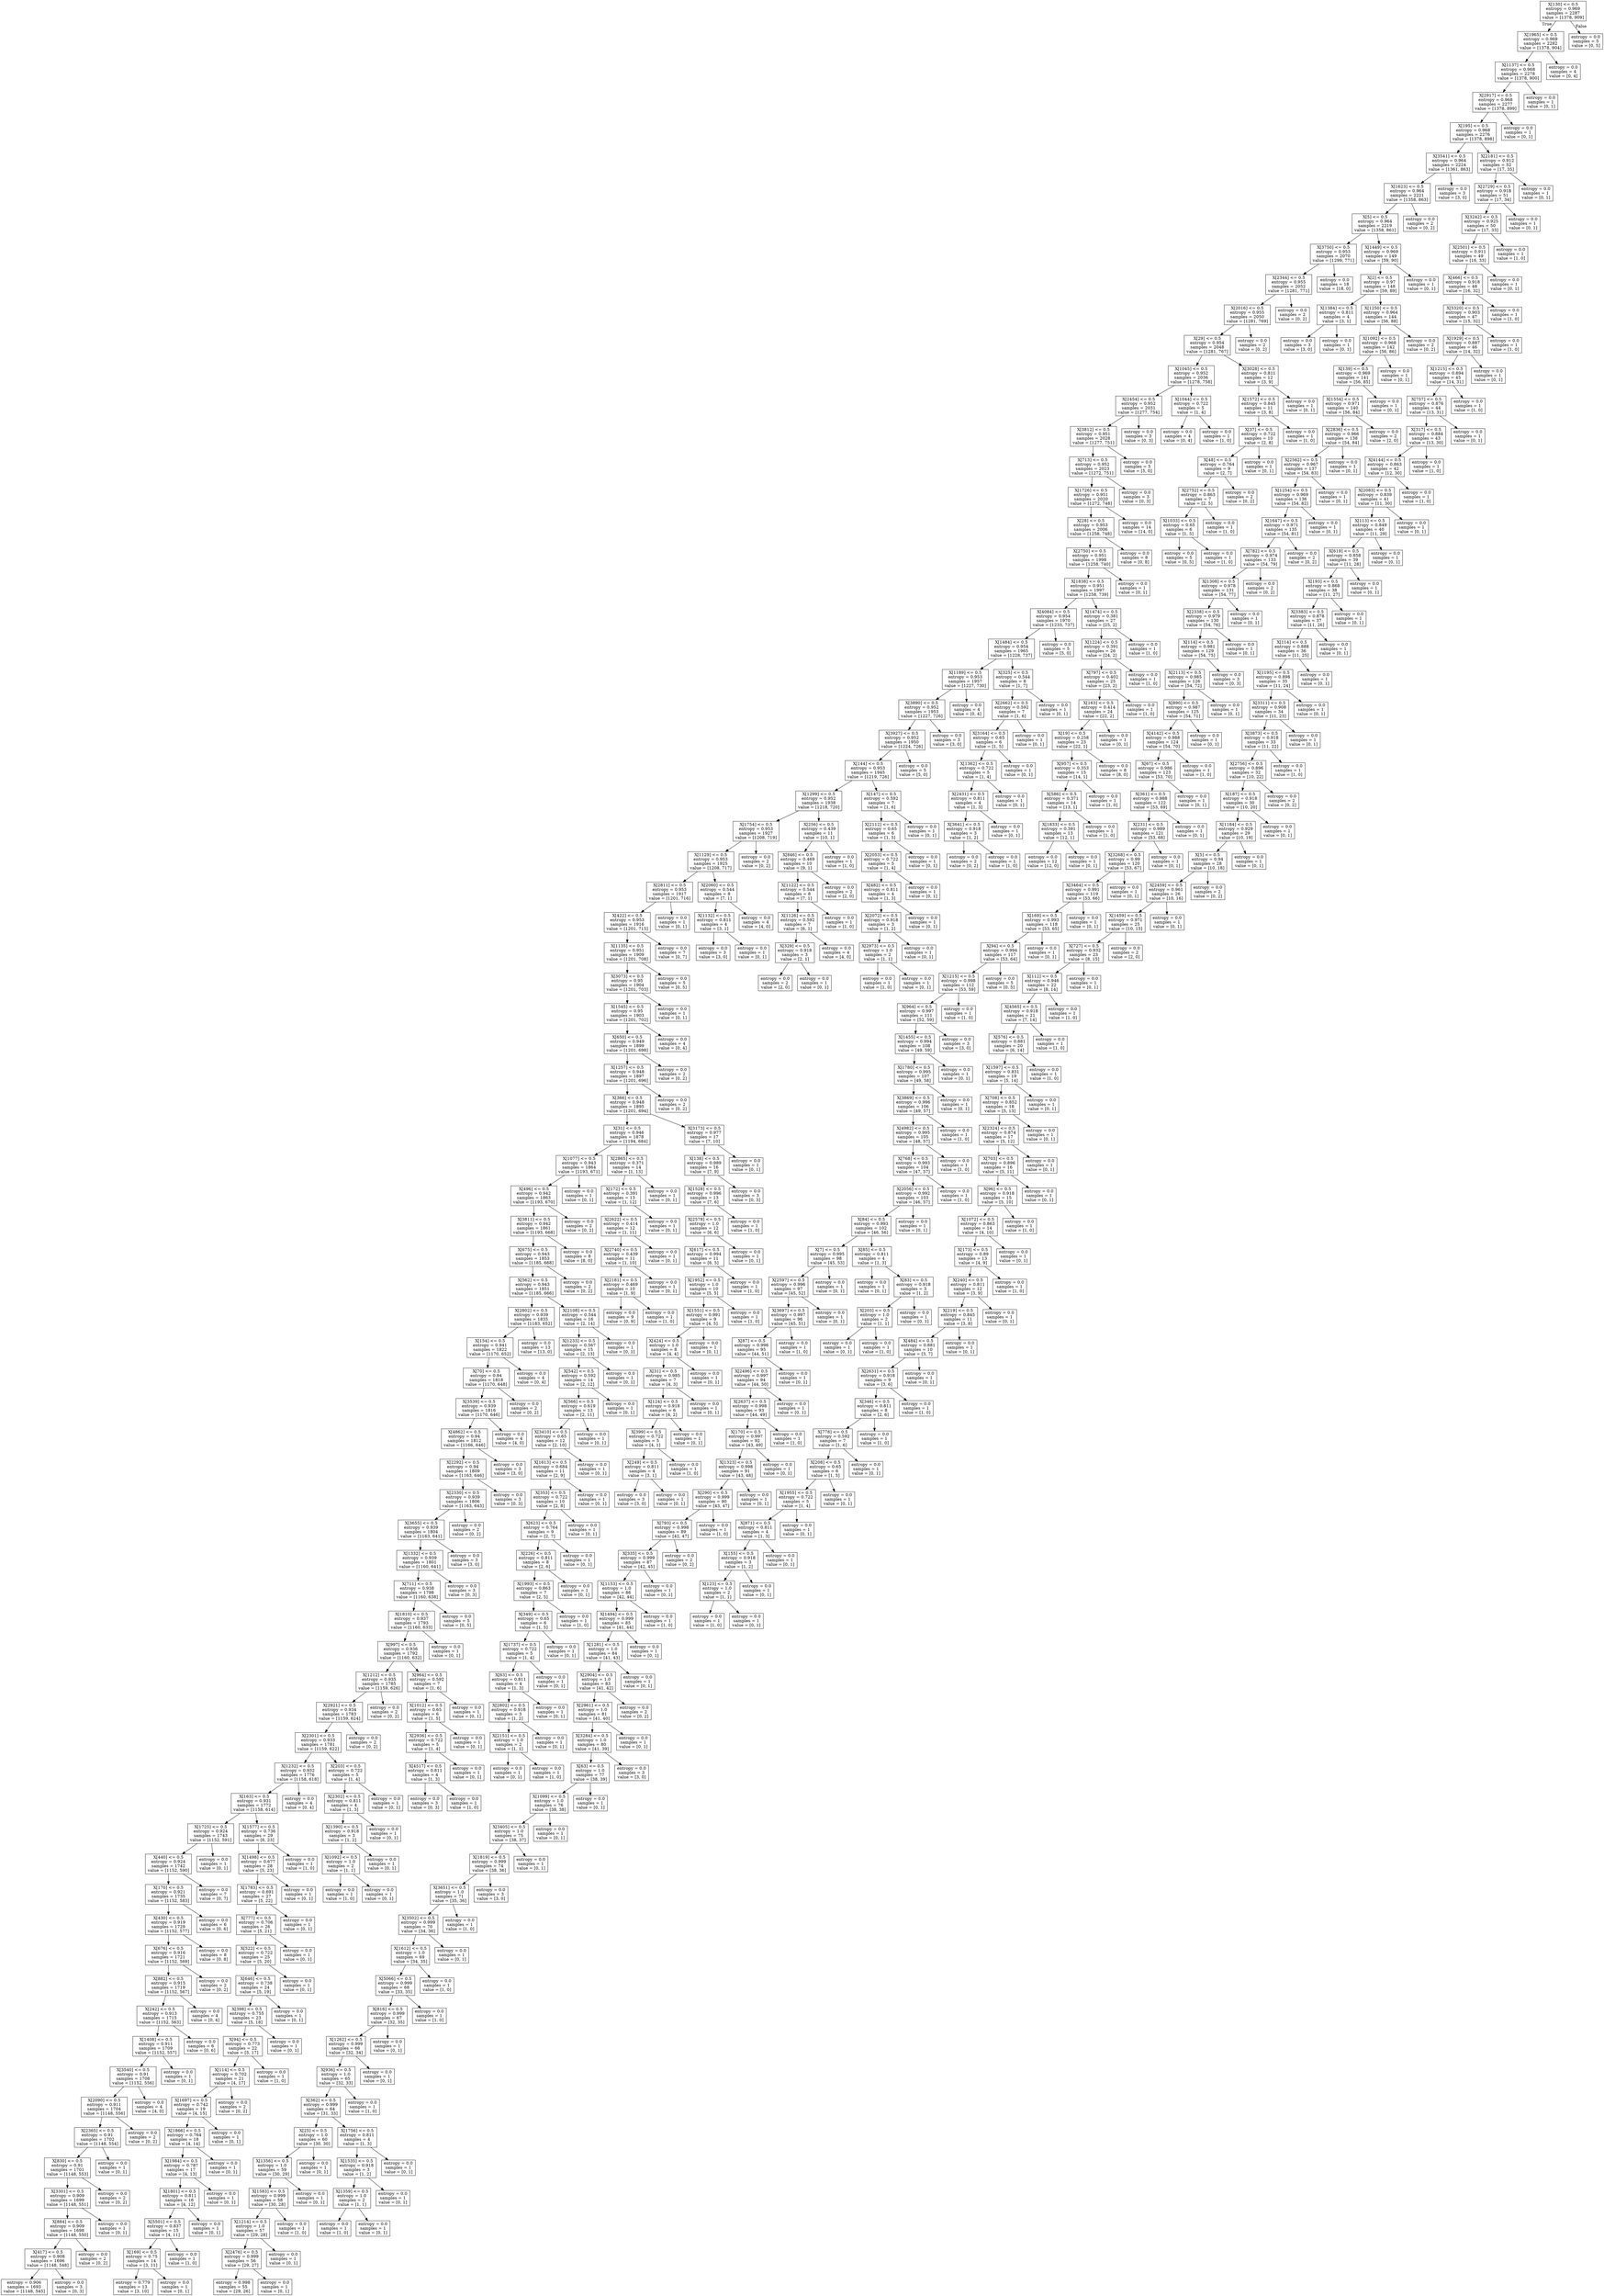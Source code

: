 digraph Tree {
node [shape=box] ;
0 [label="X[130] <= 0.5\nentropy = 0.969\nsamples = 2287\nvalue = [1378, 909]"] ;
1 [label="X[1965] <= 0.5\nentropy = 0.969\nsamples = 2282\nvalue = [1378, 904]"] ;
0 -> 1 [labeldistance=2.5, labelangle=45, headlabel="True"] ;
2 [label="X[1137] <= 0.5\nentropy = 0.968\nsamples = 2278\nvalue = [1378, 900]"] ;
1 -> 2 ;
3 [label="X[2917] <= 0.5\nentropy = 0.968\nsamples = 2277\nvalue = [1378, 899]"] ;
2 -> 3 ;
4 [label="X[195] <= 0.5\nentropy = 0.968\nsamples = 2276\nvalue = [1378, 898]"] ;
3 -> 4 ;
5 [label="X[3541] <= 0.5\nentropy = 0.964\nsamples = 2224\nvalue = [1361, 863]"] ;
4 -> 5 ;
6 [label="X[1623] <= 0.5\nentropy = 0.964\nsamples = 2221\nvalue = [1358, 863]"] ;
5 -> 6 ;
7 [label="X[5] <= 0.5\nentropy = 0.964\nsamples = 2219\nvalue = [1358, 861]"] ;
6 -> 7 ;
8 [label="X[3750] <= 0.5\nentropy = 0.953\nsamples = 2070\nvalue = [1299, 771]"] ;
7 -> 8 ;
9 [label="X[2344] <= 0.5\nentropy = 0.955\nsamples = 2052\nvalue = [1281, 771]"] ;
8 -> 9 ;
10 [label="X[2016] <= 0.5\nentropy = 0.955\nsamples = 2050\nvalue = [1281, 769]"] ;
9 -> 10 ;
11 [label="X[29] <= 0.5\nentropy = 0.954\nsamples = 2048\nvalue = [1281, 767]"] ;
10 -> 11 ;
12 [label="X[1045] <= 0.5\nentropy = 0.952\nsamples = 2036\nvalue = [1278, 758]"] ;
11 -> 12 ;
13 [label="X[2454] <= 0.5\nentropy = 0.952\nsamples = 2031\nvalue = [1277, 754]"] ;
12 -> 13 ;
14 [label="X[3812] <= 0.5\nentropy = 0.951\nsamples = 2028\nvalue = [1277, 751]"] ;
13 -> 14 ;
15 [label="X[713] <= 0.5\nentropy = 0.952\nsamples = 2023\nvalue = [1272, 751]"] ;
14 -> 15 ;
16 [label="X[1726] <= 0.5\nentropy = 0.951\nsamples = 2020\nvalue = [1272, 748]"] ;
15 -> 16 ;
17 [label="X[28] <= 0.5\nentropy = 0.953\nsamples = 2006\nvalue = [1258, 748]"] ;
16 -> 17 ;
18 [label="X[2750] <= 0.5\nentropy = 0.951\nsamples = 1998\nvalue = [1258, 740]"] ;
17 -> 18 ;
19 [label="X[1838] <= 0.5\nentropy = 0.951\nsamples = 1997\nvalue = [1258, 739]"] ;
18 -> 19 ;
20 [label="X[4084] <= 0.5\nentropy = 0.954\nsamples = 1970\nvalue = [1233, 737]"] ;
19 -> 20 ;
21 [label="X[1484] <= 0.5\nentropy = 0.954\nsamples = 1965\nvalue = [1228, 737]"] ;
20 -> 21 ;
22 [label="X[1189] <= 0.5\nentropy = 0.953\nsamples = 1957\nvalue = [1227, 730]"] ;
21 -> 22 ;
23 [label="X[3890] <= 0.5\nentropy = 0.952\nsamples = 1953\nvalue = [1227, 726]"] ;
22 -> 23 ;
24 [label="X[3927] <= 0.5\nentropy = 0.952\nsamples = 1950\nvalue = [1224, 726]"] ;
23 -> 24 ;
25 [label="X[144] <= 0.5\nentropy = 0.953\nsamples = 1945\nvalue = [1219, 726]"] ;
24 -> 25 ;
26 [label="X[1299] <= 0.5\nentropy = 0.952\nsamples = 1938\nvalue = [1218, 720]"] ;
25 -> 26 ;
27 [label="X[1754] <= 0.5\nentropy = 0.953\nsamples = 1927\nvalue = [1208, 719]"] ;
26 -> 27 ;
28 [label="X[1129] <= 0.5\nentropy = 0.953\nsamples = 1925\nvalue = [1208, 717]"] ;
27 -> 28 ;
29 [label="X[2811] <= 0.5\nentropy = 0.953\nsamples = 1917\nvalue = [1201, 716]"] ;
28 -> 29 ;
30 [label="X[422] <= 0.5\nentropy = 0.953\nsamples = 1916\nvalue = [1201, 715]"] ;
29 -> 30 ;
31 [label="X[1135] <= 0.5\nentropy = 0.951\nsamples = 1909\nvalue = [1201, 708]"] ;
30 -> 31 ;
32 [label="X[3073] <= 0.5\nentropy = 0.95\nsamples = 1904\nvalue = [1201, 703]"] ;
31 -> 32 ;
33 [label="X[1545] <= 0.5\nentropy = 0.95\nsamples = 1903\nvalue = [1201, 702]"] ;
32 -> 33 ;
34 [label="X[650] <= 0.5\nentropy = 0.949\nsamples = 1899\nvalue = [1201, 698]"] ;
33 -> 34 ;
35 [label="X[1257] <= 0.5\nentropy = 0.948\nsamples = 1897\nvalue = [1201, 696]"] ;
34 -> 35 ;
36 [label="X[366] <= 0.5\nentropy = 0.948\nsamples = 1895\nvalue = [1201, 694]"] ;
35 -> 36 ;
37 [label="X[31] <= 0.5\nentropy = 0.946\nsamples = 1878\nvalue = [1194, 684]"] ;
36 -> 37 ;
38 [label="X[1077] <= 0.5\nentropy = 0.943\nsamples = 1864\nvalue = [1193, 671]"] ;
37 -> 38 ;
39 [label="X[496] <= 0.5\nentropy = 0.942\nsamples = 1863\nvalue = [1193, 670]"] ;
38 -> 39 ;
40 [label="X[3811] <= 0.5\nentropy = 0.942\nsamples = 1861\nvalue = [1193, 668]"] ;
39 -> 40 ;
41 [label="X[675] <= 0.5\nentropy = 0.943\nsamples = 1853\nvalue = [1185, 668]"] ;
40 -> 41 ;
42 [label="X[562] <= 0.5\nentropy = 0.943\nsamples = 1851\nvalue = [1185, 666]"] ;
41 -> 42 ;
43 [label="X[2802] <= 0.5\nentropy = 0.939\nsamples = 1835\nvalue = [1183, 652]"] ;
42 -> 43 ;
44 [label="X[154] <= 0.5\nentropy = 0.941\nsamples = 1822\nvalue = [1170, 652]"] ;
43 -> 44 ;
45 [label="X[70] <= 0.5\nentropy = 0.94\nsamples = 1818\nvalue = [1170, 648]"] ;
44 -> 45 ;
46 [label="X[3539] <= 0.5\nentropy = 0.939\nsamples = 1816\nvalue = [1170, 646]"] ;
45 -> 46 ;
47 [label="X[4862] <= 0.5\nentropy = 0.94\nsamples = 1812\nvalue = [1166, 646]"] ;
46 -> 47 ;
48 [label="X[2292] <= 0.5\nentropy = 0.94\nsamples = 1809\nvalue = [1163, 646]"] ;
47 -> 48 ;
49 [label="X[2330] <= 0.5\nentropy = 0.939\nsamples = 1806\nvalue = [1163, 643]"] ;
48 -> 49 ;
50 [label="X[3655] <= 0.5\nentropy = 0.939\nsamples = 1804\nvalue = [1163, 641]"] ;
49 -> 50 ;
51 [label="X[1332] <= 0.5\nentropy = 0.939\nsamples = 1801\nvalue = [1160, 641]"] ;
50 -> 51 ;
52 [label="X[711] <= 0.5\nentropy = 0.938\nsamples = 1798\nvalue = [1160, 638]"] ;
51 -> 52 ;
53 [label="X[1810] <= 0.5\nentropy = 0.937\nsamples = 1793\nvalue = [1160, 633]"] ;
52 -> 53 ;
54 [label="X[997] <= 0.5\nentropy = 0.936\nsamples = 1792\nvalue = [1160, 632]"] ;
53 -> 54 ;
55 [label="X[1212] <= 0.5\nentropy = 0.935\nsamples = 1785\nvalue = [1159, 626]"] ;
54 -> 55 ;
56 [label="X[2921] <= 0.5\nentropy = 0.934\nsamples = 1783\nvalue = [1159, 624]"] ;
55 -> 56 ;
57 [label="X[2301] <= 0.5\nentropy = 0.933\nsamples = 1781\nvalue = [1159, 622]"] ;
56 -> 57 ;
58 [label="X[1232] <= 0.5\nentropy = 0.932\nsamples = 1776\nvalue = [1158, 618]"] ;
57 -> 58 ;
59 [label="X[163] <= 0.5\nentropy = 0.931\nsamples = 1772\nvalue = [1158, 614]"] ;
58 -> 59 ;
60 [label="X[1725] <= 0.5\nentropy = 0.924\nsamples = 1743\nvalue = [1152, 591]"] ;
59 -> 60 ;
61 [label="X[440] <= 0.5\nentropy = 0.924\nsamples = 1742\nvalue = [1152, 590]"] ;
60 -> 61 ;
62 [label="X[170] <= 0.5\nentropy = 0.921\nsamples = 1735\nvalue = [1152, 583]"] ;
61 -> 62 ;
63 [label="X[430] <= 0.5\nentropy = 0.919\nsamples = 1729\nvalue = [1152, 577]"] ;
62 -> 63 ;
64 [label="X[676] <= 0.5\nentropy = 0.916\nsamples = 1721\nvalue = [1152, 569]"] ;
63 -> 64 ;
65 [label="X[882] <= 0.5\nentropy = 0.915\nsamples = 1719\nvalue = [1152, 567]"] ;
64 -> 65 ;
66 [label="X[242] <= 0.5\nentropy = 0.913\nsamples = 1715\nvalue = [1152, 563]"] ;
65 -> 66 ;
67 [label="X[1408] <= 0.5\nentropy = 0.911\nsamples = 1709\nvalue = [1152, 557]"] ;
66 -> 67 ;
68 [label="X[3540] <= 0.5\nentropy = 0.91\nsamples = 1708\nvalue = [1152, 556]"] ;
67 -> 68 ;
69 [label="X[2090] <= 0.5\nentropy = 0.911\nsamples = 1704\nvalue = [1148, 556]"] ;
68 -> 69 ;
70 [label="X[2365] <= 0.5\nentropy = 0.91\nsamples = 1702\nvalue = [1148, 554]"] ;
69 -> 70 ;
71 [label="X[830] <= 0.5\nentropy = 0.91\nsamples = 1701\nvalue = [1148, 553]"] ;
70 -> 71 ;
72 [label="X[3301] <= 0.5\nentropy = 0.909\nsamples = 1699\nvalue = [1148, 551]"] ;
71 -> 72 ;
73 [label="X[884] <= 0.5\nentropy = 0.909\nsamples = 1698\nvalue = [1148, 550]"] ;
72 -> 73 ;
74 [label="X[417] <= 0.5\nentropy = 0.908\nsamples = 1696\nvalue = [1148, 548]"] ;
73 -> 74 ;
75 [label="entropy = 0.906\nsamples = 1693\nvalue = [1148, 545]"] ;
74 -> 75 ;
76 [label="entropy = 0.0\nsamples = 3\nvalue = [0, 3]"] ;
74 -> 76 ;
77 [label="entropy = 0.0\nsamples = 2\nvalue = [0, 2]"] ;
73 -> 77 ;
78 [label="entropy = 0.0\nsamples = 1\nvalue = [0, 1]"] ;
72 -> 78 ;
79 [label="entropy = 0.0\nsamples = 2\nvalue = [0, 2]"] ;
71 -> 79 ;
80 [label="entropy = 0.0\nsamples = 1\nvalue = [0, 1]"] ;
70 -> 80 ;
81 [label="entropy = 0.0\nsamples = 2\nvalue = [0, 2]"] ;
69 -> 81 ;
82 [label="entropy = 0.0\nsamples = 4\nvalue = [4, 0]"] ;
68 -> 82 ;
83 [label="entropy = 0.0\nsamples = 1\nvalue = [0, 1]"] ;
67 -> 83 ;
84 [label="entropy = 0.0\nsamples = 6\nvalue = [0, 6]"] ;
66 -> 84 ;
85 [label="entropy = 0.0\nsamples = 4\nvalue = [0, 4]"] ;
65 -> 85 ;
86 [label="entropy = 0.0\nsamples = 2\nvalue = [0, 2]"] ;
64 -> 86 ;
87 [label="entropy = 0.0\nsamples = 8\nvalue = [0, 8]"] ;
63 -> 87 ;
88 [label="entropy = 0.0\nsamples = 6\nvalue = [0, 6]"] ;
62 -> 88 ;
89 [label="entropy = 0.0\nsamples = 7\nvalue = [0, 7]"] ;
61 -> 89 ;
90 [label="entropy = 0.0\nsamples = 1\nvalue = [0, 1]"] ;
60 -> 90 ;
91 [label="X[1577] <= 0.5\nentropy = 0.736\nsamples = 29\nvalue = [6, 23]"] ;
59 -> 91 ;
92 [label="X[1498] <= 0.5\nentropy = 0.677\nsamples = 28\nvalue = [5, 23]"] ;
91 -> 92 ;
93 [label="X[1783] <= 0.5\nentropy = 0.691\nsamples = 27\nvalue = [5, 22]"] ;
92 -> 93 ;
94 [label="X[777] <= 0.5\nentropy = 0.706\nsamples = 26\nvalue = [5, 21]"] ;
93 -> 94 ;
95 [label="X[522] <= 0.5\nentropy = 0.722\nsamples = 25\nvalue = [5, 20]"] ;
94 -> 95 ;
96 [label="X[646] <= 0.5\nentropy = 0.738\nsamples = 24\nvalue = [5, 19]"] ;
95 -> 96 ;
97 [label="X[398] <= 0.5\nentropy = 0.755\nsamples = 23\nvalue = [5, 18]"] ;
96 -> 97 ;
98 [label="X[94] <= 0.5\nentropy = 0.773\nsamples = 22\nvalue = [5, 17]"] ;
97 -> 98 ;
99 [label="X[114] <= 0.5\nentropy = 0.702\nsamples = 21\nvalue = [4, 17]"] ;
98 -> 99 ;
100 [label="X[1697] <= 0.5\nentropy = 0.742\nsamples = 19\nvalue = [4, 15]"] ;
99 -> 100 ;
101 [label="X[1866] <= 0.5\nentropy = 0.764\nsamples = 18\nvalue = [4, 14]"] ;
100 -> 101 ;
102 [label="X[1984] <= 0.5\nentropy = 0.787\nsamples = 17\nvalue = [4, 13]"] ;
101 -> 102 ;
103 [label="X[1801] <= 0.5\nentropy = 0.811\nsamples = 16\nvalue = [4, 12]"] ;
102 -> 103 ;
104 [label="X[5501] <= 0.5\nentropy = 0.837\nsamples = 15\nvalue = [4, 11]"] ;
103 -> 104 ;
105 [label="X[169] <= 0.5\nentropy = 0.75\nsamples = 14\nvalue = [3, 11]"] ;
104 -> 105 ;
106 [label="entropy = 0.779\nsamples = 13\nvalue = [3, 10]"] ;
105 -> 106 ;
107 [label="entropy = 0.0\nsamples = 1\nvalue = [0, 1]"] ;
105 -> 107 ;
108 [label="entropy = 0.0\nsamples = 1\nvalue = [1, 0]"] ;
104 -> 108 ;
109 [label="entropy = 0.0\nsamples = 1\nvalue = [0, 1]"] ;
103 -> 109 ;
110 [label="entropy = 0.0\nsamples = 1\nvalue = [0, 1]"] ;
102 -> 110 ;
111 [label="entropy = 0.0\nsamples = 1\nvalue = [0, 1]"] ;
101 -> 111 ;
112 [label="entropy = 0.0\nsamples = 1\nvalue = [0, 1]"] ;
100 -> 112 ;
113 [label="entropy = 0.0\nsamples = 2\nvalue = [0, 2]"] ;
99 -> 113 ;
114 [label="entropy = 0.0\nsamples = 1\nvalue = [1, 0]"] ;
98 -> 114 ;
115 [label="entropy = 0.0\nsamples = 1\nvalue = [0, 1]"] ;
97 -> 115 ;
116 [label="entropy = 0.0\nsamples = 1\nvalue = [0, 1]"] ;
96 -> 116 ;
117 [label="entropy = 0.0\nsamples = 1\nvalue = [0, 1]"] ;
95 -> 117 ;
118 [label="entropy = 0.0\nsamples = 1\nvalue = [0, 1]"] ;
94 -> 118 ;
119 [label="entropy = 0.0\nsamples = 1\nvalue = [0, 1]"] ;
93 -> 119 ;
120 [label="entropy = 0.0\nsamples = 1\nvalue = [0, 1]"] ;
92 -> 120 ;
121 [label="entropy = 0.0\nsamples = 1\nvalue = [1, 0]"] ;
91 -> 121 ;
122 [label="entropy = 0.0\nsamples = 4\nvalue = [0, 4]"] ;
58 -> 122 ;
123 [label="X[203] <= 0.5\nentropy = 0.722\nsamples = 5\nvalue = [1, 4]"] ;
57 -> 123 ;
124 [label="X[2302] <= 0.5\nentropy = 0.811\nsamples = 4\nvalue = [1, 3]"] ;
123 -> 124 ;
125 [label="X[1390] <= 0.5\nentropy = 0.918\nsamples = 3\nvalue = [1, 2]"] ;
124 -> 125 ;
126 [label="X[1092] <= 0.5\nentropy = 1.0\nsamples = 2\nvalue = [1, 1]"] ;
125 -> 126 ;
127 [label="entropy = 0.0\nsamples = 1\nvalue = [1, 0]"] ;
126 -> 127 ;
128 [label="entropy = 0.0\nsamples = 1\nvalue = [0, 1]"] ;
126 -> 128 ;
129 [label="entropy = 0.0\nsamples = 1\nvalue = [0, 1]"] ;
125 -> 129 ;
130 [label="entropy = 0.0\nsamples = 1\nvalue = [0, 1]"] ;
124 -> 130 ;
131 [label="entropy = 0.0\nsamples = 1\nvalue = [0, 1]"] ;
123 -> 131 ;
132 [label="entropy = 0.0\nsamples = 2\nvalue = [0, 2]"] ;
56 -> 132 ;
133 [label="entropy = 0.0\nsamples = 2\nvalue = [0, 2]"] ;
55 -> 133 ;
134 [label="X[964] <= 0.5\nentropy = 0.592\nsamples = 7\nvalue = [1, 6]"] ;
54 -> 134 ;
135 [label="X[1012] <= 0.5\nentropy = 0.65\nsamples = 6\nvalue = [1, 5]"] ;
134 -> 135 ;
136 [label="X[2936] <= 0.5\nentropy = 0.722\nsamples = 5\nvalue = [1, 4]"] ;
135 -> 136 ;
137 [label="X[4517] <= 0.5\nentropy = 0.811\nsamples = 4\nvalue = [1, 3]"] ;
136 -> 137 ;
138 [label="entropy = 0.0\nsamples = 3\nvalue = [0, 3]"] ;
137 -> 138 ;
139 [label="entropy = 0.0\nsamples = 1\nvalue = [1, 0]"] ;
137 -> 139 ;
140 [label="entropy = 0.0\nsamples = 1\nvalue = [0, 1]"] ;
136 -> 140 ;
141 [label="entropy = 0.0\nsamples = 1\nvalue = [0, 1]"] ;
135 -> 141 ;
142 [label="entropy = 0.0\nsamples = 1\nvalue = [0, 1]"] ;
134 -> 142 ;
143 [label="entropy = 0.0\nsamples = 1\nvalue = [0, 1]"] ;
53 -> 143 ;
144 [label="entropy = 0.0\nsamples = 5\nvalue = [0, 5]"] ;
52 -> 144 ;
145 [label="entropy = 0.0\nsamples = 3\nvalue = [0, 3]"] ;
51 -> 145 ;
146 [label="entropy = 0.0\nsamples = 3\nvalue = [3, 0]"] ;
50 -> 146 ;
147 [label="entropy = 0.0\nsamples = 2\nvalue = [0, 2]"] ;
49 -> 147 ;
148 [label="entropy = 0.0\nsamples = 3\nvalue = [0, 3]"] ;
48 -> 148 ;
149 [label="entropy = 0.0\nsamples = 3\nvalue = [3, 0]"] ;
47 -> 149 ;
150 [label="entropy = 0.0\nsamples = 4\nvalue = [4, 0]"] ;
46 -> 150 ;
151 [label="entropy = 0.0\nsamples = 2\nvalue = [0, 2]"] ;
45 -> 151 ;
152 [label="entropy = 0.0\nsamples = 4\nvalue = [0, 4]"] ;
44 -> 152 ;
153 [label="entropy = 0.0\nsamples = 13\nvalue = [13, 0]"] ;
43 -> 153 ;
154 [label="X[2108] <= 0.5\nentropy = 0.544\nsamples = 16\nvalue = [2, 14]"] ;
42 -> 154 ;
155 [label="X[1233] <= 0.5\nentropy = 0.567\nsamples = 15\nvalue = [2, 13]"] ;
154 -> 155 ;
156 [label="X[542] <= 0.5\nentropy = 0.592\nsamples = 14\nvalue = [2, 12]"] ;
155 -> 156 ;
157 [label="X[566] <= 0.5\nentropy = 0.619\nsamples = 13\nvalue = [2, 11]"] ;
156 -> 157 ;
158 [label="X[3410] <= 0.5\nentropy = 0.65\nsamples = 12\nvalue = [2, 10]"] ;
157 -> 158 ;
159 [label="X[1613] <= 0.5\nentropy = 0.684\nsamples = 11\nvalue = [2, 9]"] ;
158 -> 159 ;
160 [label="X[353] <= 0.5\nentropy = 0.722\nsamples = 10\nvalue = [2, 8]"] ;
159 -> 160 ;
161 [label="X[623] <= 0.5\nentropy = 0.764\nsamples = 9\nvalue = [2, 7]"] ;
160 -> 161 ;
162 [label="X[226] <= 0.5\nentropy = 0.811\nsamples = 8\nvalue = [2, 6]"] ;
161 -> 162 ;
163 [label="X[1993] <= 0.5\nentropy = 0.863\nsamples = 7\nvalue = [2, 5]"] ;
162 -> 163 ;
164 [label="X[349] <= 0.5\nentropy = 0.65\nsamples = 6\nvalue = [1, 5]"] ;
163 -> 164 ;
165 [label="X[1737] <= 0.5\nentropy = 0.722\nsamples = 5\nvalue = [1, 4]"] ;
164 -> 165 ;
166 [label="X[63] <= 0.5\nentropy = 0.811\nsamples = 4\nvalue = [1, 3]"] ;
165 -> 166 ;
167 [label="X[2802] <= 0.5\nentropy = 0.918\nsamples = 3\nvalue = [1, 2]"] ;
166 -> 167 ;
168 [label="X[2151] <= 0.5\nentropy = 1.0\nsamples = 2\nvalue = [1, 1]"] ;
167 -> 168 ;
169 [label="entropy = 0.0\nsamples = 1\nvalue = [0, 1]"] ;
168 -> 169 ;
170 [label="entropy = 0.0\nsamples = 1\nvalue = [1, 0]"] ;
168 -> 170 ;
171 [label="entropy = 0.0\nsamples = 1\nvalue = [0, 1]"] ;
167 -> 171 ;
172 [label="entropy = 0.0\nsamples = 1\nvalue = [0, 1]"] ;
166 -> 172 ;
173 [label="entropy = 0.0\nsamples = 1\nvalue = [0, 1]"] ;
165 -> 173 ;
174 [label="entropy = 0.0\nsamples = 1\nvalue = [0, 1]"] ;
164 -> 174 ;
175 [label="entropy = 0.0\nsamples = 1\nvalue = [1, 0]"] ;
163 -> 175 ;
176 [label="entropy = 0.0\nsamples = 1\nvalue = [0, 1]"] ;
162 -> 176 ;
177 [label="entropy = 0.0\nsamples = 1\nvalue = [0, 1]"] ;
161 -> 177 ;
178 [label="entropy = 0.0\nsamples = 1\nvalue = [0, 1]"] ;
160 -> 178 ;
179 [label="entropy = 0.0\nsamples = 1\nvalue = [0, 1]"] ;
159 -> 179 ;
180 [label="entropy = 0.0\nsamples = 1\nvalue = [0, 1]"] ;
158 -> 180 ;
181 [label="entropy = 0.0\nsamples = 1\nvalue = [0, 1]"] ;
157 -> 181 ;
182 [label="entropy = 0.0\nsamples = 1\nvalue = [0, 1]"] ;
156 -> 182 ;
183 [label="entropy = 0.0\nsamples = 1\nvalue = [0, 1]"] ;
155 -> 183 ;
184 [label="entropy = 0.0\nsamples = 1\nvalue = [0, 1]"] ;
154 -> 184 ;
185 [label="entropy = 0.0\nsamples = 2\nvalue = [0, 2]"] ;
41 -> 185 ;
186 [label="entropy = 0.0\nsamples = 8\nvalue = [8, 0]"] ;
40 -> 186 ;
187 [label="entropy = 0.0\nsamples = 2\nvalue = [0, 2]"] ;
39 -> 187 ;
188 [label="entropy = 0.0\nsamples = 1\nvalue = [0, 1]"] ;
38 -> 188 ;
189 [label="X[2865] <= 0.5\nentropy = 0.371\nsamples = 14\nvalue = [1, 13]"] ;
37 -> 189 ;
190 [label="X[172] <= 0.5\nentropy = 0.391\nsamples = 13\nvalue = [1, 12]"] ;
189 -> 190 ;
191 [label="X[2622] <= 0.5\nentropy = 0.414\nsamples = 12\nvalue = [1, 11]"] ;
190 -> 191 ;
192 [label="X[2740] <= 0.5\nentropy = 0.439\nsamples = 11\nvalue = [1, 10]"] ;
191 -> 192 ;
193 [label="X[2181] <= 0.5\nentropy = 0.469\nsamples = 10\nvalue = [1, 9]"] ;
192 -> 193 ;
194 [label="entropy = 0.0\nsamples = 9\nvalue = [0, 9]"] ;
193 -> 194 ;
195 [label="entropy = 0.0\nsamples = 1\nvalue = [1, 0]"] ;
193 -> 195 ;
196 [label="entropy = 0.0\nsamples = 1\nvalue = [0, 1]"] ;
192 -> 196 ;
197 [label="entropy = 0.0\nsamples = 1\nvalue = [0, 1]"] ;
191 -> 197 ;
198 [label="entropy = 0.0\nsamples = 1\nvalue = [0, 1]"] ;
190 -> 198 ;
199 [label="entropy = 0.0\nsamples = 1\nvalue = [0, 1]"] ;
189 -> 199 ;
200 [label="X[3173] <= 0.5\nentropy = 0.977\nsamples = 17\nvalue = [7, 10]"] ;
36 -> 200 ;
201 [label="X[138] <= 0.5\nentropy = 0.989\nsamples = 16\nvalue = [7, 9]"] ;
200 -> 201 ;
202 [label="X[1528] <= 0.5\nentropy = 0.996\nsamples = 13\nvalue = [7, 6]"] ;
201 -> 202 ;
203 [label="X[2578] <= 0.5\nentropy = 1.0\nsamples = 12\nvalue = [6, 6]"] ;
202 -> 203 ;
204 [label="X[617] <= 0.5\nentropy = 0.994\nsamples = 11\nvalue = [6, 5]"] ;
203 -> 204 ;
205 [label="X[1952] <= 0.5\nentropy = 1.0\nsamples = 10\nvalue = [5, 5]"] ;
204 -> 205 ;
206 [label="X[1551] <= 0.5\nentropy = 0.991\nsamples = 9\nvalue = [4, 5]"] ;
205 -> 206 ;
207 [label="X[424] <= 0.5\nentropy = 1.0\nsamples = 8\nvalue = [4, 4]"] ;
206 -> 207 ;
208 [label="X[31] <= 0.5\nentropy = 0.985\nsamples = 7\nvalue = [4, 3]"] ;
207 -> 208 ;
209 [label="X[124] <= 0.5\nentropy = 0.918\nsamples = 6\nvalue = [4, 2]"] ;
208 -> 209 ;
210 [label="X[399] <= 0.5\nentropy = 0.722\nsamples = 5\nvalue = [4, 1]"] ;
209 -> 210 ;
211 [label="X[249] <= 0.5\nentropy = 0.811\nsamples = 4\nvalue = [3, 1]"] ;
210 -> 211 ;
212 [label="entropy = 0.0\nsamples = 3\nvalue = [3, 0]"] ;
211 -> 212 ;
213 [label="entropy = 0.0\nsamples = 1\nvalue = [0, 1]"] ;
211 -> 213 ;
214 [label="entropy = 0.0\nsamples = 1\nvalue = [1, 0]"] ;
210 -> 214 ;
215 [label="entropy = 0.0\nsamples = 1\nvalue = [0, 1]"] ;
209 -> 215 ;
216 [label="entropy = 0.0\nsamples = 1\nvalue = [0, 1]"] ;
208 -> 216 ;
217 [label="entropy = 0.0\nsamples = 1\nvalue = [0, 1]"] ;
207 -> 217 ;
218 [label="entropy = 0.0\nsamples = 1\nvalue = [0, 1]"] ;
206 -> 218 ;
219 [label="entropy = 0.0\nsamples = 1\nvalue = [1, 0]"] ;
205 -> 219 ;
220 [label="entropy = 0.0\nsamples = 1\nvalue = [1, 0]"] ;
204 -> 220 ;
221 [label="entropy = 0.0\nsamples = 1\nvalue = [0, 1]"] ;
203 -> 221 ;
222 [label="entropy = 0.0\nsamples = 1\nvalue = [1, 0]"] ;
202 -> 222 ;
223 [label="entropy = 0.0\nsamples = 3\nvalue = [0, 3]"] ;
201 -> 223 ;
224 [label="entropy = 0.0\nsamples = 1\nvalue = [0, 1]"] ;
200 -> 224 ;
225 [label="entropy = 0.0\nsamples = 2\nvalue = [0, 2]"] ;
35 -> 225 ;
226 [label="entropy = 0.0\nsamples = 2\nvalue = [0, 2]"] ;
34 -> 226 ;
227 [label="entropy = 0.0\nsamples = 4\nvalue = [0, 4]"] ;
33 -> 227 ;
228 [label="entropy = 0.0\nsamples = 1\nvalue = [0, 1]"] ;
32 -> 228 ;
229 [label="entropy = 0.0\nsamples = 5\nvalue = [0, 5]"] ;
31 -> 229 ;
230 [label="entropy = 0.0\nsamples = 7\nvalue = [0, 7]"] ;
30 -> 230 ;
231 [label="entropy = 0.0\nsamples = 1\nvalue = [0, 1]"] ;
29 -> 231 ;
232 [label="X[2060] <= 0.5\nentropy = 0.544\nsamples = 8\nvalue = [7, 1]"] ;
28 -> 232 ;
233 [label="X[1132] <= 0.5\nentropy = 0.811\nsamples = 4\nvalue = [3, 1]"] ;
232 -> 233 ;
234 [label="entropy = 0.0\nsamples = 3\nvalue = [3, 0]"] ;
233 -> 234 ;
235 [label="entropy = 0.0\nsamples = 1\nvalue = [0, 1]"] ;
233 -> 235 ;
236 [label="entropy = 0.0\nsamples = 4\nvalue = [4, 0]"] ;
232 -> 236 ;
237 [label="entropy = 0.0\nsamples = 2\nvalue = [0, 2]"] ;
27 -> 237 ;
238 [label="X[256] <= 0.5\nentropy = 0.439\nsamples = 11\nvalue = [10, 1]"] ;
26 -> 238 ;
239 [label="X[846] <= 0.5\nentropy = 0.469\nsamples = 10\nvalue = [9, 1]"] ;
238 -> 239 ;
240 [label="X[1122] <= 0.5\nentropy = 0.544\nsamples = 8\nvalue = [7, 1]"] ;
239 -> 240 ;
241 [label="X[1126] <= 0.5\nentropy = 0.592\nsamples = 7\nvalue = [6, 1]"] ;
240 -> 241 ;
242 [label="X[329] <= 0.5\nentropy = 0.918\nsamples = 3\nvalue = [2, 1]"] ;
241 -> 242 ;
243 [label="entropy = 0.0\nsamples = 2\nvalue = [2, 0]"] ;
242 -> 243 ;
244 [label="entropy = 0.0\nsamples = 1\nvalue = [0, 1]"] ;
242 -> 244 ;
245 [label="entropy = 0.0\nsamples = 4\nvalue = [4, 0]"] ;
241 -> 245 ;
246 [label="entropy = 0.0\nsamples = 1\nvalue = [1, 0]"] ;
240 -> 246 ;
247 [label="entropy = 0.0\nsamples = 2\nvalue = [2, 0]"] ;
239 -> 247 ;
248 [label="entropy = 0.0\nsamples = 1\nvalue = [1, 0]"] ;
238 -> 248 ;
249 [label="X[147] <= 0.5\nentropy = 0.592\nsamples = 7\nvalue = [1, 6]"] ;
25 -> 249 ;
250 [label="X[2112] <= 0.5\nentropy = 0.65\nsamples = 6\nvalue = [1, 5]"] ;
249 -> 250 ;
251 [label="X[2053] <= 0.5\nentropy = 0.722\nsamples = 5\nvalue = [1, 4]"] ;
250 -> 251 ;
252 [label="X[482] <= 0.5\nentropy = 0.811\nsamples = 4\nvalue = [1, 3]"] ;
251 -> 252 ;
253 [label="X[2072] <= 0.5\nentropy = 0.918\nsamples = 3\nvalue = [1, 2]"] ;
252 -> 253 ;
254 [label="X[2973] <= 0.5\nentropy = 1.0\nsamples = 2\nvalue = [1, 1]"] ;
253 -> 254 ;
255 [label="entropy = 0.0\nsamples = 1\nvalue = [1, 0]"] ;
254 -> 255 ;
256 [label="entropy = 0.0\nsamples = 1\nvalue = [0, 1]"] ;
254 -> 256 ;
257 [label="entropy = 0.0\nsamples = 1\nvalue = [0, 1]"] ;
253 -> 257 ;
258 [label="entropy = 0.0\nsamples = 1\nvalue = [0, 1]"] ;
252 -> 258 ;
259 [label="entropy = 0.0\nsamples = 1\nvalue = [0, 1]"] ;
251 -> 259 ;
260 [label="entropy = 0.0\nsamples = 1\nvalue = [0, 1]"] ;
250 -> 260 ;
261 [label="entropy = 0.0\nsamples = 1\nvalue = [0, 1]"] ;
249 -> 261 ;
262 [label="entropy = 0.0\nsamples = 5\nvalue = [5, 0]"] ;
24 -> 262 ;
263 [label="entropy = 0.0\nsamples = 3\nvalue = [3, 0]"] ;
23 -> 263 ;
264 [label="entropy = 0.0\nsamples = 4\nvalue = [0, 4]"] ;
22 -> 264 ;
265 [label="X[325] <= 0.5\nentropy = 0.544\nsamples = 8\nvalue = [1, 7]"] ;
21 -> 265 ;
266 [label="X[2662] <= 0.5\nentropy = 0.592\nsamples = 7\nvalue = [1, 6]"] ;
265 -> 266 ;
267 [label="X[3164] <= 0.5\nentropy = 0.65\nsamples = 6\nvalue = [1, 5]"] ;
266 -> 267 ;
268 [label="X[1362] <= 0.5\nentropy = 0.722\nsamples = 5\nvalue = [1, 4]"] ;
267 -> 268 ;
269 [label="X[2431] <= 0.5\nentropy = 0.811\nsamples = 4\nvalue = [1, 3]"] ;
268 -> 269 ;
270 [label="X[3641] <= 0.5\nentropy = 0.918\nsamples = 3\nvalue = [1, 2]"] ;
269 -> 270 ;
271 [label="entropy = 0.0\nsamples = 2\nvalue = [0, 2]"] ;
270 -> 271 ;
272 [label="entropy = 0.0\nsamples = 1\nvalue = [1, 0]"] ;
270 -> 272 ;
273 [label="entropy = 0.0\nsamples = 1\nvalue = [0, 1]"] ;
269 -> 273 ;
274 [label="entropy = 0.0\nsamples = 1\nvalue = [0, 1]"] ;
268 -> 274 ;
275 [label="entropy = 0.0\nsamples = 1\nvalue = [0, 1]"] ;
267 -> 275 ;
276 [label="entropy = 0.0\nsamples = 1\nvalue = [0, 1]"] ;
266 -> 276 ;
277 [label="entropy = 0.0\nsamples = 1\nvalue = [0, 1]"] ;
265 -> 277 ;
278 [label="entropy = 0.0\nsamples = 5\nvalue = [5, 0]"] ;
20 -> 278 ;
279 [label="X[1474] <= 0.5\nentropy = 0.381\nsamples = 27\nvalue = [25, 2]"] ;
19 -> 279 ;
280 [label="X[1224] <= 0.5\nentropy = 0.391\nsamples = 26\nvalue = [24, 2]"] ;
279 -> 280 ;
281 [label="X[797] <= 0.5\nentropy = 0.402\nsamples = 25\nvalue = [23, 2]"] ;
280 -> 281 ;
282 [label="X[163] <= 0.5\nentropy = 0.414\nsamples = 24\nvalue = [22, 2]"] ;
281 -> 282 ;
283 [label="X[19] <= 0.5\nentropy = 0.258\nsamples = 23\nvalue = [22, 1]"] ;
282 -> 283 ;
284 [label="X[957] <= 0.5\nentropy = 0.353\nsamples = 15\nvalue = [14, 1]"] ;
283 -> 284 ;
285 [label="X[586] <= 0.5\nentropy = 0.371\nsamples = 14\nvalue = [13, 1]"] ;
284 -> 285 ;
286 [label="X[1833] <= 0.5\nentropy = 0.391\nsamples = 13\nvalue = [12, 1]"] ;
285 -> 286 ;
287 [label="entropy = 0.0\nsamples = 12\nvalue = [12, 0]"] ;
286 -> 287 ;
288 [label="entropy = 0.0\nsamples = 1\nvalue = [0, 1]"] ;
286 -> 288 ;
289 [label="entropy = 0.0\nsamples = 1\nvalue = [1, 0]"] ;
285 -> 289 ;
290 [label="entropy = 0.0\nsamples = 1\nvalue = [1, 0]"] ;
284 -> 290 ;
291 [label="entropy = 0.0\nsamples = 8\nvalue = [8, 0]"] ;
283 -> 291 ;
292 [label="entropy = 0.0\nsamples = 1\nvalue = [0, 1]"] ;
282 -> 292 ;
293 [label="entropy = 0.0\nsamples = 1\nvalue = [1, 0]"] ;
281 -> 293 ;
294 [label="entropy = 0.0\nsamples = 1\nvalue = [1, 0]"] ;
280 -> 294 ;
295 [label="entropy = 0.0\nsamples = 1\nvalue = [1, 0]"] ;
279 -> 295 ;
296 [label="entropy = 0.0\nsamples = 1\nvalue = [0, 1]"] ;
18 -> 296 ;
297 [label="entropy = 0.0\nsamples = 8\nvalue = [0, 8]"] ;
17 -> 297 ;
298 [label="entropy = 0.0\nsamples = 14\nvalue = [14, 0]"] ;
16 -> 298 ;
299 [label="entropy = 0.0\nsamples = 3\nvalue = [0, 3]"] ;
15 -> 299 ;
300 [label="entropy = 0.0\nsamples = 5\nvalue = [5, 0]"] ;
14 -> 300 ;
301 [label="entropy = 0.0\nsamples = 3\nvalue = [0, 3]"] ;
13 -> 301 ;
302 [label="X[1044] <= 0.5\nentropy = 0.722\nsamples = 5\nvalue = [1, 4]"] ;
12 -> 302 ;
303 [label="entropy = 0.0\nsamples = 4\nvalue = [0, 4]"] ;
302 -> 303 ;
304 [label="entropy = 0.0\nsamples = 1\nvalue = [1, 0]"] ;
302 -> 304 ;
305 [label="X[3028] <= 0.5\nentropy = 0.811\nsamples = 12\nvalue = [3, 9]"] ;
11 -> 305 ;
306 [label="X[1572] <= 0.5\nentropy = 0.845\nsamples = 11\nvalue = [3, 8]"] ;
305 -> 306 ;
307 [label="X[37] <= 0.5\nentropy = 0.722\nsamples = 10\nvalue = [2, 8]"] ;
306 -> 307 ;
308 [label="X[48] <= 0.5\nentropy = 0.764\nsamples = 9\nvalue = [2, 7]"] ;
307 -> 308 ;
309 [label="X[2752] <= 0.5\nentropy = 0.863\nsamples = 7\nvalue = [2, 5]"] ;
308 -> 309 ;
310 [label="X[1033] <= 0.5\nentropy = 0.65\nsamples = 6\nvalue = [1, 5]"] ;
309 -> 310 ;
311 [label="entropy = 0.0\nsamples = 5\nvalue = [0, 5]"] ;
310 -> 311 ;
312 [label="entropy = 0.0\nsamples = 1\nvalue = [1, 0]"] ;
310 -> 312 ;
313 [label="entropy = 0.0\nsamples = 1\nvalue = [1, 0]"] ;
309 -> 313 ;
314 [label="entropy = 0.0\nsamples = 2\nvalue = [0, 2]"] ;
308 -> 314 ;
315 [label="entropy = 0.0\nsamples = 1\nvalue = [0, 1]"] ;
307 -> 315 ;
316 [label="entropy = 0.0\nsamples = 1\nvalue = [1, 0]"] ;
306 -> 316 ;
317 [label="entropy = 0.0\nsamples = 1\nvalue = [0, 1]"] ;
305 -> 317 ;
318 [label="entropy = 0.0\nsamples = 2\nvalue = [0, 2]"] ;
10 -> 318 ;
319 [label="entropy = 0.0\nsamples = 2\nvalue = [0, 2]"] ;
9 -> 319 ;
320 [label="entropy = 0.0\nsamples = 18\nvalue = [18, 0]"] ;
8 -> 320 ;
321 [label="X[1449] <= 0.5\nentropy = 0.969\nsamples = 149\nvalue = [59, 90]"] ;
7 -> 321 ;
322 [label="X[2] <= 0.5\nentropy = 0.97\nsamples = 148\nvalue = [59, 89]"] ;
321 -> 322 ;
323 [label="X[1384] <= 0.5\nentropy = 0.811\nsamples = 4\nvalue = [3, 1]"] ;
322 -> 323 ;
324 [label="entropy = 0.0\nsamples = 3\nvalue = [3, 0]"] ;
323 -> 324 ;
325 [label="entropy = 0.0\nsamples = 1\nvalue = [0, 1]"] ;
323 -> 325 ;
326 [label="X[1250] <= 0.5\nentropy = 0.964\nsamples = 144\nvalue = [56, 88]"] ;
322 -> 326 ;
327 [label="X[1092] <= 0.5\nentropy = 0.968\nsamples = 142\nvalue = [56, 86]"] ;
326 -> 327 ;
328 [label="X[139] <= 0.5\nentropy = 0.969\nsamples = 141\nvalue = [56, 85]"] ;
327 -> 328 ;
329 [label="X[1554] <= 0.5\nentropy = 0.971\nsamples = 140\nvalue = [56, 84]"] ;
328 -> 329 ;
330 [label="X[2836] <= 0.5\nentropy = 0.966\nsamples = 138\nvalue = [54, 84]"] ;
329 -> 330 ;
331 [label="X[2562] <= 0.5\nentropy = 0.967\nsamples = 137\nvalue = [54, 83]"] ;
330 -> 331 ;
332 [label="X[1254] <= 0.5\nentropy = 0.969\nsamples = 136\nvalue = [54, 82]"] ;
331 -> 332 ;
333 [label="X[1647] <= 0.5\nentropy = 0.971\nsamples = 135\nvalue = [54, 81]"] ;
332 -> 333 ;
334 [label="X[782] <= 0.5\nentropy = 0.974\nsamples = 133\nvalue = [54, 79]"] ;
333 -> 334 ;
335 [label="X[1308] <= 0.5\nentropy = 0.978\nsamples = 131\nvalue = [54, 77]"] ;
334 -> 335 ;
336 [label="X[2338] <= 0.5\nentropy = 0.979\nsamples = 130\nvalue = [54, 76]"] ;
335 -> 336 ;
337 [label="X[114] <= 0.5\nentropy = 0.981\nsamples = 129\nvalue = [54, 75]"] ;
336 -> 337 ;
338 [label="X[2113] <= 0.5\nentropy = 0.985\nsamples = 126\nvalue = [54, 72]"] ;
337 -> 338 ;
339 [label="X[890] <= 0.5\nentropy = 0.987\nsamples = 125\nvalue = [54, 71]"] ;
338 -> 339 ;
340 [label="X[4142] <= 0.5\nentropy = 0.988\nsamples = 124\nvalue = [54, 70]"] ;
339 -> 340 ;
341 [label="X[67] <= 0.5\nentropy = 0.986\nsamples = 123\nvalue = [53, 70]"] ;
340 -> 341 ;
342 [label="X[361] <= 0.5\nentropy = 0.988\nsamples = 122\nvalue = [53, 69]"] ;
341 -> 342 ;
343 [label="X[231] <= 0.5\nentropy = 0.989\nsamples = 121\nvalue = [53, 68]"] ;
342 -> 343 ;
344 [label="X[3268] <= 0.5\nentropy = 0.99\nsamples = 120\nvalue = [53, 67]"] ;
343 -> 344 ;
345 [label="X[3464] <= 0.5\nentropy = 0.991\nsamples = 119\nvalue = [53, 66]"] ;
344 -> 345 ;
346 [label="X[169] <= 0.5\nentropy = 0.993\nsamples = 118\nvalue = [53, 65]"] ;
345 -> 346 ;
347 [label="X[94] <= 0.5\nentropy = 0.994\nsamples = 117\nvalue = [53, 64]"] ;
346 -> 347 ;
348 [label="X[1215] <= 0.5\nentropy = 0.998\nsamples = 112\nvalue = [53, 59]"] ;
347 -> 348 ;
349 [label="X[964] <= 0.5\nentropy = 0.997\nsamples = 111\nvalue = [52, 59]"] ;
348 -> 349 ;
350 [label="X[1455] <= 0.5\nentropy = 0.994\nsamples = 108\nvalue = [49, 59]"] ;
349 -> 350 ;
351 [label="X[1780] <= 0.5\nentropy = 0.995\nsamples = 107\nvalue = [49, 58]"] ;
350 -> 351 ;
352 [label="X[3869] <= 0.5\nentropy = 0.996\nsamples = 106\nvalue = [49, 57]"] ;
351 -> 352 ;
353 [label="X[4982] <= 0.5\nentropy = 0.995\nsamples = 105\nvalue = [48, 57]"] ;
352 -> 353 ;
354 [label="X[768] <= 0.5\nentropy = 0.993\nsamples = 104\nvalue = [47, 57]"] ;
353 -> 354 ;
355 [label="X[2056] <= 0.5\nentropy = 0.992\nsamples = 103\nvalue = [46, 57]"] ;
354 -> 355 ;
356 [label="X[84] <= 0.5\nentropy = 0.993\nsamples = 102\nvalue = [46, 56]"] ;
355 -> 356 ;
357 [label="X[7] <= 0.5\nentropy = 0.995\nsamples = 98\nvalue = [45, 53]"] ;
356 -> 357 ;
358 [label="X[2597] <= 0.5\nentropy = 0.996\nsamples = 97\nvalue = [45, 52]"] ;
357 -> 358 ;
359 [label="X[3697] <= 0.5\nentropy = 0.997\nsamples = 96\nvalue = [45, 51]"] ;
358 -> 359 ;
360 [label="X[87] <= 0.5\nentropy = 0.996\nsamples = 95\nvalue = [44, 51]"] ;
359 -> 360 ;
361 [label="X[2496] <= 0.5\nentropy = 0.997\nsamples = 94\nvalue = [44, 50]"] ;
360 -> 361 ;
362 [label="X[2637] <= 0.5\nentropy = 0.998\nsamples = 93\nvalue = [44, 49]"] ;
361 -> 362 ;
363 [label="X[170] <= 0.5\nentropy = 0.997\nsamples = 92\nvalue = [43, 49]"] ;
362 -> 363 ;
364 [label="X[1323] <= 0.5\nentropy = 0.998\nsamples = 91\nvalue = [43, 48]"] ;
363 -> 364 ;
365 [label="X[290] <= 0.5\nentropy = 0.999\nsamples = 90\nvalue = [43, 47]"] ;
364 -> 365 ;
366 [label="X[793] <= 0.5\nentropy = 0.998\nsamples = 89\nvalue = [42, 47]"] ;
365 -> 366 ;
367 [label="X[335] <= 0.5\nentropy = 0.999\nsamples = 87\nvalue = [42, 45]"] ;
366 -> 367 ;
368 [label="X[1153] <= 0.5\nentropy = 1.0\nsamples = 86\nvalue = [42, 44]"] ;
367 -> 368 ;
369 [label="X[1494] <= 0.5\nentropy = 0.999\nsamples = 85\nvalue = [41, 44]"] ;
368 -> 369 ;
370 [label="X[1281] <= 0.5\nentropy = 1.0\nsamples = 84\nvalue = [41, 43]"] ;
369 -> 370 ;
371 [label="X[2904] <= 0.5\nentropy = 1.0\nsamples = 83\nvalue = [41, 42]"] ;
370 -> 371 ;
372 [label="X[2961] <= 0.5\nentropy = 1.0\nsamples = 81\nvalue = [41, 40]"] ;
371 -> 372 ;
373 [label="X[3284] <= 0.5\nentropy = 1.0\nsamples = 80\nvalue = [41, 39]"] ;
372 -> 373 ;
374 [label="X[63] <= 0.5\nentropy = 1.0\nsamples = 77\nvalue = [38, 39]"] ;
373 -> 374 ;
375 [label="X[1099] <= 0.5\nentropy = 1.0\nsamples = 76\nvalue = [38, 38]"] ;
374 -> 375 ;
376 [label="X[3405] <= 0.5\nentropy = 1.0\nsamples = 75\nvalue = [38, 37]"] ;
375 -> 376 ;
377 [label="X[1819] <= 0.5\nentropy = 0.999\nsamples = 74\nvalue = [38, 36]"] ;
376 -> 377 ;
378 [label="X[3651] <= 0.5\nentropy = 1.0\nsamples = 71\nvalue = [35, 36]"] ;
377 -> 378 ;
379 [label="X[3502] <= 0.5\nentropy = 0.999\nsamples = 70\nvalue = [34, 36]"] ;
378 -> 379 ;
380 [label="X[1612] <= 0.5\nentropy = 1.0\nsamples = 69\nvalue = [34, 35]"] ;
379 -> 380 ;
381 [label="X[5066] <= 0.5\nentropy = 0.999\nsamples = 68\nvalue = [33, 35]"] ;
380 -> 381 ;
382 [label="X[816] <= 0.5\nentropy = 0.999\nsamples = 67\nvalue = [32, 35]"] ;
381 -> 382 ;
383 [label="X[1262] <= 0.5\nentropy = 0.999\nsamples = 66\nvalue = [32, 34]"] ;
382 -> 383 ;
384 [label="X[936] <= 0.5\nentropy = 1.0\nsamples = 65\nvalue = [32, 33]"] ;
383 -> 384 ;
385 [label="X[362] <= 0.5\nentropy = 0.999\nsamples = 64\nvalue = [31, 33]"] ;
384 -> 385 ;
386 [label="X[25] <= 0.5\nentropy = 1.0\nsamples = 60\nvalue = [30, 30]"] ;
385 -> 386 ;
387 [label="X[1356] <= 0.5\nentropy = 1.0\nsamples = 59\nvalue = [30, 29]"] ;
386 -> 387 ;
388 [label="X[1583] <= 0.5\nentropy = 0.999\nsamples = 58\nvalue = [30, 28]"] ;
387 -> 388 ;
389 [label="X[1214] <= 0.5\nentropy = 1.0\nsamples = 57\nvalue = [29, 28]"] ;
388 -> 389 ;
390 [label="X[2476] <= 0.5\nentropy = 0.999\nsamples = 56\nvalue = [29, 27]"] ;
389 -> 390 ;
391 [label="entropy = 0.998\nsamples = 55\nvalue = [29, 26]"] ;
390 -> 391 ;
392 [label="entropy = 0.0\nsamples = 1\nvalue = [0, 1]"] ;
390 -> 392 ;
393 [label="entropy = 0.0\nsamples = 1\nvalue = [0, 1]"] ;
389 -> 393 ;
394 [label="entropy = 0.0\nsamples = 1\nvalue = [1, 0]"] ;
388 -> 394 ;
395 [label="entropy = 0.0\nsamples = 1\nvalue = [0, 1]"] ;
387 -> 395 ;
396 [label="entropy = 0.0\nsamples = 1\nvalue = [0, 1]"] ;
386 -> 396 ;
397 [label="X[1756] <= 0.5\nentropy = 0.811\nsamples = 4\nvalue = [1, 3]"] ;
385 -> 397 ;
398 [label="X[1535] <= 0.5\nentropy = 0.918\nsamples = 3\nvalue = [1, 2]"] ;
397 -> 398 ;
399 [label="X[1359] <= 0.5\nentropy = 1.0\nsamples = 2\nvalue = [1, 1]"] ;
398 -> 399 ;
400 [label="entropy = 0.0\nsamples = 1\nvalue = [1, 0]"] ;
399 -> 400 ;
401 [label="entropy = 0.0\nsamples = 1\nvalue = [0, 1]"] ;
399 -> 401 ;
402 [label="entropy = 0.0\nsamples = 1\nvalue = [0, 1]"] ;
398 -> 402 ;
403 [label="entropy = 0.0\nsamples = 1\nvalue = [0, 1]"] ;
397 -> 403 ;
404 [label="entropy = 0.0\nsamples = 1\nvalue = [1, 0]"] ;
384 -> 404 ;
405 [label="entropy = 0.0\nsamples = 1\nvalue = [0, 1]"] ;
383 -> 405 ;
406 [label="entropy = 0.0\nsamples = 1\nvalue = [0, 1]"] ;
382 -> 406 ;
407 [label="entropy = 0.0\nsamples = 1\nvalue = [1, 0]"] ;
381 -> 407 ;
408 [label="entropy = 0.0\nsamples = 1\nvalue = [1, 0]"] ;
380 -> 408 ;
409 [label="entropy = 0.0\nsamples = 1\nvalue = [0, 1]"] ;
379 -> 409 ;
410 [label="entropy = 0.0\nsamples = 1\nvalue = [1, 0]"] ;
378 -> 410 ;
411 [label="entropy = 0.0\nsamples = 3\nvalue = [3, 0]"] ;
377 -> 411 ;
412 [label="entropy = 0.0\nsamples = 1\nvalue = [0, 1]"] ;
376 -> 412 ;
413 [label="entropy = 0.0\nsamples = 1\nvalue = [0, 1]"] ;
375 -> 413 ;
414 [label="entropy = 0.0\nsamples = 1\nvalue = [0, 1]"] ;
374 -> 414 ;
415 [label="entropy = 0.0\nsamples = 3\nvalue = [3, 0]"] ;
373 -> 415 ;
416 [label="entropy = 0.0\nsamples = 1\nvalue = [0, 1]"] ;
372 -> 416 ;
417 [label="entropy = 0.0\nsamples = 2\nvalue = [0, 2]"] ;
371 -> 417 ;
418 [label="entropy = 0.0\nsamples = 1\nvalue = [0, 1]"] ;
370 -> 418 ;
419 [label="entropy = 0.0\nsamples = 1\nvalue = [0, 1]"] ;
369 -> 419 ;
420 [label="entropy = 0.0\nsamples = 1\nvalue = [1, 0]"] ;
368 -> 420 ;
421 [label="entropy = 0.0\nsamples = 1\nvalue = [0, 1]"] ;
367 -> 421 ;
422 [label="entropy = 0.0\nsamples = 2\nvalue = [0, 2]"] ;
366 -> 422 ;
423 [label="entropy = 0.0\nsamples = 1\nvalue = [1, 0]"] ;
365 -> 423 ;
424 [label="entropy = 0.0\nsamples = 1\nvalue = [0, 1]"] ;
364 -> 424 ;
425 [label="entropy = 0.0\nsamples = 1\nvalue = [0, 1]"] ;
363 -> 425 ;
426 [label="entropy = 0.0\nsamples = 1\nvalue = [1, 0]"] ;
362 -> 426 ;
427 [label="entropy = 0.0\nsamples = 1\nvalue = [0, 1]"] ;
361 -> 427 ;
428 [label="entropy = 0.0\nsamples = 1\nvalue = [0, 1]"] ;
360 -> 428 ;
429 [label="entropy = 0.0\nsamples = 1\nvalue = [1, 0]"] ;
359 -> 429 ;
430 [label="entropy = 0.0\nsamples = 1\nvalue = [0, 1]"] ;
358 -> 430 ;
431 [label="entropy = 0.0\nsamples = 1\nvalue = [0, 1]"] ;
357 -> 431 ;
432 [label="X[85] <= 0.5\nentropy = 0.811\nsamples = 4\nvalue = [1, 3]"] ;
356 -> 432 ;
433 [label="entropy = 0.0\nsamples = 1\nvalue = [0, 1]"] ;
432 -> 433 ;
434 [label="X[83] <= 0.5\nentropy = 0.918\nsamples = 3\nvalue = [1, 2]"] ;
432 -> 434 ;
435 [label="X[203] <= 0.5\nentropy = 1.0\nsamples = 2\nvalue = [1, 1]"] ;
434 -> 435 ;
436 [label="entropy = 0.0\nsamples = 1\nvalue = [0, 1]"] ;
435 -> 436 ;
437 [label="entropy = 0.0\nsamples = 1\nvalue = [1, 0]"] ;
435 -> 437 ;
438 [label="entropy = 0.0\nsamples = 1\nvalue = [0, 1]"] ;
434 -> 438 ;
439 [label="entropy = 0.0\nsamples = 1\nvalue = [0, 1]"] ;
355 -> 439 ;
440 [label="entropy = 0.0\nsamples = 1\nvalue = [1, 0]"] ;
354 -> 440 ;
441 [label="entropy = 0.0\nsamples = 1\nvalue = [1, 0]"] ;
353 -> 441 ;
442 [label="entropy = 0.0\nsamples = 1\nvalue = [1, 0]"] ;
352 -> 442 ;
443 [label="entropy = 0.0\nsamples = 1\nvalue = [0, 1]"] ;
351 -> 443 ;
444 [label="entropy = 0.0\nsamples = 1\nvalue = [0, 1]"] ;
350 -> 444 ;
445 [label="entropy = 0.0\nsamples = 3\nvalue = [3, 0]"] ;
349 -> 445 ;
446 [label="entropy = 0.0\nsamples = 1\nvalue = [1, 0]"] ;
348 -> 446 ;
447 [label="entropy = 0.0\nsamples = 5\nvalue = [0, 5]"] ;
347 -> 447 ;
448 [label="entropy = 0.0\nsamples = 1\nvalue = [0, 1]"] ;
346 -> 448 ;
449 [label="entropy = 0.0\nsamples = 1\nvalue = [0, 1]"] ;
345 -> 449 ;
450 [label="entropy = 0.0\nsamples = 1\nvalue = [0, 1]"] ;
344 -> 450 ;
451 [label="entropy = 0.0\nsamples = 1\nvalue = [0, 1]"] ;
343 -> 451 ;
452 [label="entropy = 0.0\nsamples = 1\nvalue = [0, 1]"] ;
342 -> 452 ;
453 [label="entropy = 0.0\nsamples = 1\nvalue = [0, 1]"] ;
341 -> 453 ;
454 [label="entropy = 0.0\nsamples = 1\nvalue = [1, 0]"] ;
340 -> 454 ;
455 [label="entropy = 0.0\nsamples = 1\nvalue = [0, 1]"] ;
339 -> 455 ;
456 [label="entropy = 0.0\nsamples = 1\nvalue = [0, 1]"] ;
338 -> 456 ;
457 [label="entropy = 0.0\nsamples = 3\nvalue = [0, 3]"] ;
337 -> 457 ;
458 [label="entropy = 0.0\nsamples = 1\nvalue = [0, 1]"] ;
336 -> 458 ;
459 [label="entropy = 0.0\nsamples = 1\nvalue = [0, 1]"] ;
335 -> 459 ;
460 [label="entropy = 0.0\nsamples = 2\nvalue = [0, 2]"] ;
334 -> 460 ;
461 [label="entropy = 0.0\nsamples = 2\nvalue = [0, 2]"] ;
333 -> 461 ;
462 [label="entropy = 0.0\nsamples = 1\nvalue = [0, 1]"] ;
332 -> 462 ;
463 [label="entropy = 0.0\nsamples = 1\nvalue = [0, 1]"] ;
331 -> 463 ;
464 [label="entropy = 0.0\nsamples = 1\nvalue = [0, 1]"] ;
330 -> 464 ;
465 [label="entropy = 0.0\nsamples = 2\nvalue = [2, 0]"] ;
329 -> 465 ;
466 [label="entropy = 0.0\nsamples = 1\nvalue = [0, 1]"] ;
328 -> 466 ;
467 [label="entropy = 0.0\nsamples = 1\nvalue = [0, 1]"] ;
327 -> 467 ;
468 [label="entropy = 0.0\nsamples = 2\nvalue = [0, 2]"] ;
326 -> 468 ;
469 [label="entropy = 0.0\nsamples = 1\nvalue = [0, 1]"] ;
321 -> 469 ;
470 [label="entropy = 0.0\nsamples = 2\nvalue = [0, 2]"] ;
6 -> 470 ;
471 [label="entropy = 0.0\nsamples = 3\nvalue = [3, 0]"] ;
5 -> 471 ;
472 [label="X[2181] <= 0.5\nentropy = 0.912\nsamples = 52\nvalue = [17, 35]"] ;
4 -> 472 ;
473 [label="X[2729] <= 0.5\nentropy = 0.918\nsamples = 51\nvalue = [17, 34]"] ;
472 -> 473 ;
474 [label="X[3242] <= 0.5\nentropy = 0.925\nsamples = 50\nvalue = [17, 33]"] ;
473 -> 474 ;
475 [label="X[2501] <= 0.5\nentropy = 0.911\nsamples = 49\nvalue = [16, 33]"] ;
474 -> 475 ;
476 [label="X[466] <= 0.5\nentropy = 0.918\nsamples = 48\nvalue = [16, 32]"] ;
475 -> 476 ;
477 [label="X[5320] <= 0.5\nentropy = 0.903\nsamples = 47\nvalue = [15, 32]"] ;
476 -> 477 ;
478 [label="X[1929] <= 0.5\nentropy = 0.887\nsamples = 46\nvalue = [14, 32]"] ;
477 -> 478 ;
479 [label="X[1215] <= 0.5\nentropy = 0.894\nsamples = 45\nvalue = [14, 31]"] ;
478 -> 479 ;
480 [label="X[757] <= 0.5\nentropy = 0.876\nsamples = 44\nvalue = [13, 31]"] ;
479 -> 480 ;
481 [label="X[317] <= 0.5\nentropy = 0.884\nsamples = 43\nvalue = [13, 30]"] ;
480 -> 481 ;
482 [label="X[4144] <= 0.5\nentropy = 0.863\nsamples = 42\nvalue = [12, 30]"] ;
481 -> 482 ;
483 [label="X[2083] <= 0.5\nentropy = 0.839\nsamples = 41\nvalue = [11, 30]"] ;
482 -> 483 ;
484 [label="X[113] <= 0.5\nentropy = 0.849\nsamples = 40\nvalue = [11, 29]"] ;
483 -> 484 ;
485 [label="X[619] <= 0.5\nentropy = 0.858\nsamples = 39\nvalue = [11, 28]"] ;
484 -> 485 ;
486 [label="X[193] <= 0.5\nentropy = 0.868\nsamples = 38\nvalue = [11, 27]"] ;
485 -> 486 ;
487 [label="X[3383] <= 0.5\nentropy = 0.878\nsamples = 37\nvalue = [11, 26]"] ;
486 -> 487 ;
488 [label="X[114] <= 0.5\nentropy = 0.888\nsamples = 36\nvalue = [11, 25]"] ;
487 -> 488 ;
489 [label="X[1195] <= 0.5\nentropy = 0.898\nsamples = 35\nvalue = [11, 24]"] ;
488 -> 489 ;
490 [label="X[3311] <= 0.5\nentropy = 0.908\nsamples = 34\nvalue = [11, 23]"] ;
489 -> 490 ;
491 [label="X[3873] <= 0.5\nentropy = 0.918\nsamples = 33\nvalue = [11, 22]"] ;
490 -> 491 ;
492 [label="X[2756] <= 0.5\nentropy = 0.896\nsamples = 32\nvalue = [10, 22]"] ;
491 -> 492 ;
493 [label="X[187] <= 0.5\nentropy = 0.918\nsamples = 30\nvalue = [10, 20]"] ;
492 -> 493 ;
494 [label="X[1184] <= 0.5\nentropy = 0.929\nsamples = 29\nvalue = [10, 19]"] ;
493 -> 494 ;
495 [label="X[5] <= 0.5\nentropy = 0.94\nsamples = 28\nvalue = [10, 18]"] ;
494 -> 495 ;
496 [label="X[2459] <= 0.5\nentropy = 0.961\nsamples = 26\nvalue = [10, 16]"] ;
495 -> 496 ;
497 [label="X[1459] <= 0.5\nentropy = 0.971\nsamples = 25\nvalue = [10, 15]"] ;
496 -> 497 ;
498 [label="X[727] <= 0.5\nentropy = 0.932\nsamples = 23\nvalue = [8, 15]"] ;
497 -> 498 ;
499 [label="X[112] <= 0.5\nentropy = 0.946\nsamples = 22\nvalue = [8, 14]"] ;
498 -> 499 ;
500 [label="X[4565] <= 0.5\nentropy = 0.918\nsamples = 21\nvalue = [7, 14]"] ;
499 -> 500 ;
501 [label="X[576] <= 0.5\nentropy = 0.881\nsamples = 20\nvalue = [6, 14]"] ;
500 -> 501 ;
502 [label="X[1597] <= 0.5\nentropy = 0.831\nsamples = 19\nvalue = [5, 14]"] ;
501 -> 502 ;
503 [label="X[708] <= 0.5\nentropy = 0.852\nsamples = 18\nvalue = [5, 13]"] ;
502 -> 503 ;
504 [label="X[2324] <= 0.5\nentropy = 0.874\nsamples = 17\nvalue = [5, 12]"] ;
503 -> 504 ;
505 [label="X[703] <= 0.5\nentropy = 0.896\nsamples = 16\nvalue = [5, 11]"] ;
504 -> 505 ;
506 [label="X[96] <= 0.5\nentropy = 0.918\nsamples = 15\nvalue = [5, 10]"] ;
505 -> 506 ;
507 [label="X[1072] <= 0.5\nentropy = 0.863\nsamples = 14\nvalue = [4, 10]"] ;
506 -> 507 ;
508 [label="X[173] <= 0.5\nentropy = 0.89\nsamples = 13\nvalue = [4, 9]"] ;
507 -> 508 ;
509 [label="X[240] <= 0.5\nentropy = 0.811\nsamples = 12\nvalue = [3, 9]"] ;
508 -> 509 ;
510 [label="X[219] <= 0.5\nentropy = 0.845\nsamples = 11\nvalue = [3, 8]"] ;
509 -> 510 ;
511 [label="X[484] <= 0.5\nentropy = 0.881\nsamples = 10\nvalue = [3, 7]"] ;
510 -> 511 ;
512 [label="X[2631] <= 0.5\nentropy = 0.918\nsamples = 9\nvalue = [3, 6]"] ;
511 -> 512 ;
513 [label="X[346] <= 0.5\nentropy = 0.811\nsamples = 8\nvalue = [2, 6]"] ;
512 -> 513 ;
514 [label="X[778] <= 0.5\nentropy = 0.592\nsamples = 7\nvalue = [1, 6]"] ;
513 -> 514 ;
515 [label="X[208] <= 0.5\nentropy = 0.65\nsamples = 6\nvalue = [1, 5]"] ;
514 -> 515 ;
516 [label="X[1955] <= 0.5\nentropy = 0.722\nsamples = 5\nvalue = [1, 4]"] ;
515 -> 516 ;
517 [label="X[871] <= 0.5\nentropy = 0.811\nsamples = 4\nvalue = [1, 3]"] ;
516 -> 517 ;
518 [label="X[155] <= 0.5\nentropy = 0.918\nsamples = 3\nvalue = [1, 2]"] ;
517 -> 518 ;
519 [label="X[123] <= 0.5\nentropy = 1.0\nsamples = 2\nvalue = [1, 1]"] ;
518 -> 519 ;
520 [label="entropy = 0.0\nsamples = 1\nvalue = [1, 0]"] ;
519 -> 520 ;
521 [label="entropy = 0.0\nsamples = 1\nvalue = [0, 1]"] ;
519 -> 521 ;
522 [label="entropy = 0.0\nsamples = 1\nvalue = [0, 1]"] ;
518 -> 522 ;
523 [label="entropy = 0.0\nsamples = 1\nvalue = [0, 1]"] ;
517 -> 523 ;
524 [label="entropy = 0.0\nsamples = 1\nvalue = [0, 1]"] ;
516 -> 524 ;
525 [label="entropy = 0.0\nsamples = 1\nvalue = [0, 1]"] ;
515 -> 525 ;
526 [label="entropy = 0.0\nsamples = 1\nvalue = [0, 1]"] ;
514 -> 526 ;
527 [label="entropy = 0.0\nsamples = 1\nvalue = [1, 0]"] ;
513 -> 527 ;
528 [label="entropy = 0.0\nsamples = 1\nvalue = [1, 0]"] ;
512 -> 528 ;
529 [label="entropy = 0.0\nsamples = 1\nvalue = [0, 1]"] ;
511 -> 529 ;
530 [label="entropy = 0.0\nsamples = 1\nvalue = [0, 1]"] ;
510 -> 530 ;
531 [label="entropy = 0.0\nsamples = 1\nvalue = [0, 1]"] ;
509 -> 531 ;
532 [label="entropy = 0.0\nsamples = 1\nvalue = [1, 0]"] ;
508 -> 532 ;
533 [label="entropy = 0.0\nsamples = 1\nvalue = [0, 1]"] ;
507 -> 533 ;
534 [label="entropy = 0.0\nsamples = 1\nvalue = [1, 0]"] ;
506 -> 534 ;
535 [label="entropy = 0.0\nsamples = 1\nvalue = [0, 1]"] ;
505 -> 535 ;
536 [label="entropy = 0.0\nsamples = 1\nvalue = [0, 1]"] ;
504 -> 536 ;
537 [label="entropy = 0.0\nsamples = 1\nvalue = [0, 1]"] ;
503 -> 537 ;
538 [label="entropy = 0.0\nsamples = 1\nvalue = [0, 1]"] ;
502 -> 538 ;
539 [label="entropy = 0.0\nsamples = 1\nvalue = [1, 0]"] ;
501 -> 539 ;
540 [label="entropy = 0.0\nsamples = 1\nvalue = [1, 0]"] ;
500 -> 540 ;
541 [label="entropy = 0.0\nsamples = 1\nvalue = [1, 0]"] ;
499 -> 541 ;
542 [label="entropy = 0.0\nsamples = 1\nvalue = [0, 1]"] ;
498 -> 542 ;
543 [label="entropy = 0.0\nsamples = 2\nvalue = [2, 0]"] ;
497 -> 543 ;
544 [label="entropy = 0.0\nsamples = 1\nvalue = [0, 1]"] ;
496 -> 544 ;
545 [label="entropy = 0.0\nsamples = 2\nvalue = [0, 2]"] ;
495 -> 545 ;
546 [label="entropy = 0.0\nsamples = 1\nvalue = [0, 1]"] ;
494 -> 546 ;
547 [label="entropy = 0.0\nsamples = 1\nvalue = [0, 1]"] ;
493 -> 547 ;
548 [label="entropy = 0.0\nsamples = 2\nvalue = [0, 2]"] ;
492 -> 548 ;
549 [label="entropy = 0.0\nsamples = 1\nvalue = [1, 0]"] ;
491 -> 549 ;
550 [label="entropy = 0.0\nsamples = 1\nvalue = [0, 1]"] ;
490 -> 550 ;
551 [label="entropy = 0.0\nsamples = 1\nvalue = [0, 1]"] ;
489 -> 551 ;
552 [label="entropy = 0.0\nsamples = 1\nvalue = [0, 1]"] ;
488 -> 552 ;
553 [label="entropy = 0.0\nsamples = 1\nvalue = [0, 1]"] ;
487 -> 553 ;
554 [label="entropy = 0.0\nsamples = 1\nvalue = [0, 1]"] ;
486 -> 554 ;
555 [label="entropy = 0.0\nsamples = 1\nvalue = [0, 1]"] ;
485 -> 555 ;
556 [label="entropy = 0.0\nsamples = 1\nvalue = [0, 1]"] ;
484 -> 556 ;
557 [label="entropy = 0.0\nsamples = 1\nvalue = [0, 1]"] ;
483 -> 557 ;
558 [label="entropy = 0.0\nsamples = 1\nvalue = [1, 0]"] ;
482 -> 558 ;
559 [label="entropy = 0.0\nsamples = 1\nvalue = [1, 0]"] ;
481 -> 559 ;
560 [label="entropy = 0.0\nsamples = 1\nvalue = [0, 1]"] ;
480 -> 560 ;
561 [label="entropy = 0.0\nsamples = 1\nvalue = [1, 0]"] ;
479 -> 561 ;
562 [label="entropy = 0.0\nsamples = 1\nvalue = [0, 1]"] ;
478 -> 562 ;
563 [label="entropy = 0.0\nsamples = 1\nvalue = [1, 0]"] ;
477 -> 563 ;
564 [label="entropy = 0.0\nsamples = 1\nvalue = [1, 0]"] ;
476 -> 564 ;
565 [label="entropy = 0.0\nsamples = 1\nvalue = [0, 1]"] ;
475 -> 565 ;
566 [label="entropy = 0.0\nsamples = 1\nvalue = [1, 0]"] ;
474 -> 566 ;
567 [label="entropy = 0.0\nsamples = 1\nvalue = [0, 1]"] ;
473 -> 567 ;
568 [label="entropy = 0.0\nsamples = 1\nvalue = [0, 1]"] ;
472 -> 568 ;
569 [label="entropy = 0.0\nsamples = 1\nvalue = [0, 1]"] ;
3 -> 569 ;
570 [label="entropy = 0.0\nsamples = 1\nvalue = [0, 1]"] ;
2 -> 570 ;
571 [label="entropy = 0.0\nsamples = 4\nvalue = [0, 4]"] ;
1 -> 571 ;
572 [label="entropy = 0.0\nsamples = 5\nvalue = [0, 5]"] ;
0 -> 572 [labeldistance=2.5, labelangle=-45, headlabel="False"] ;
}